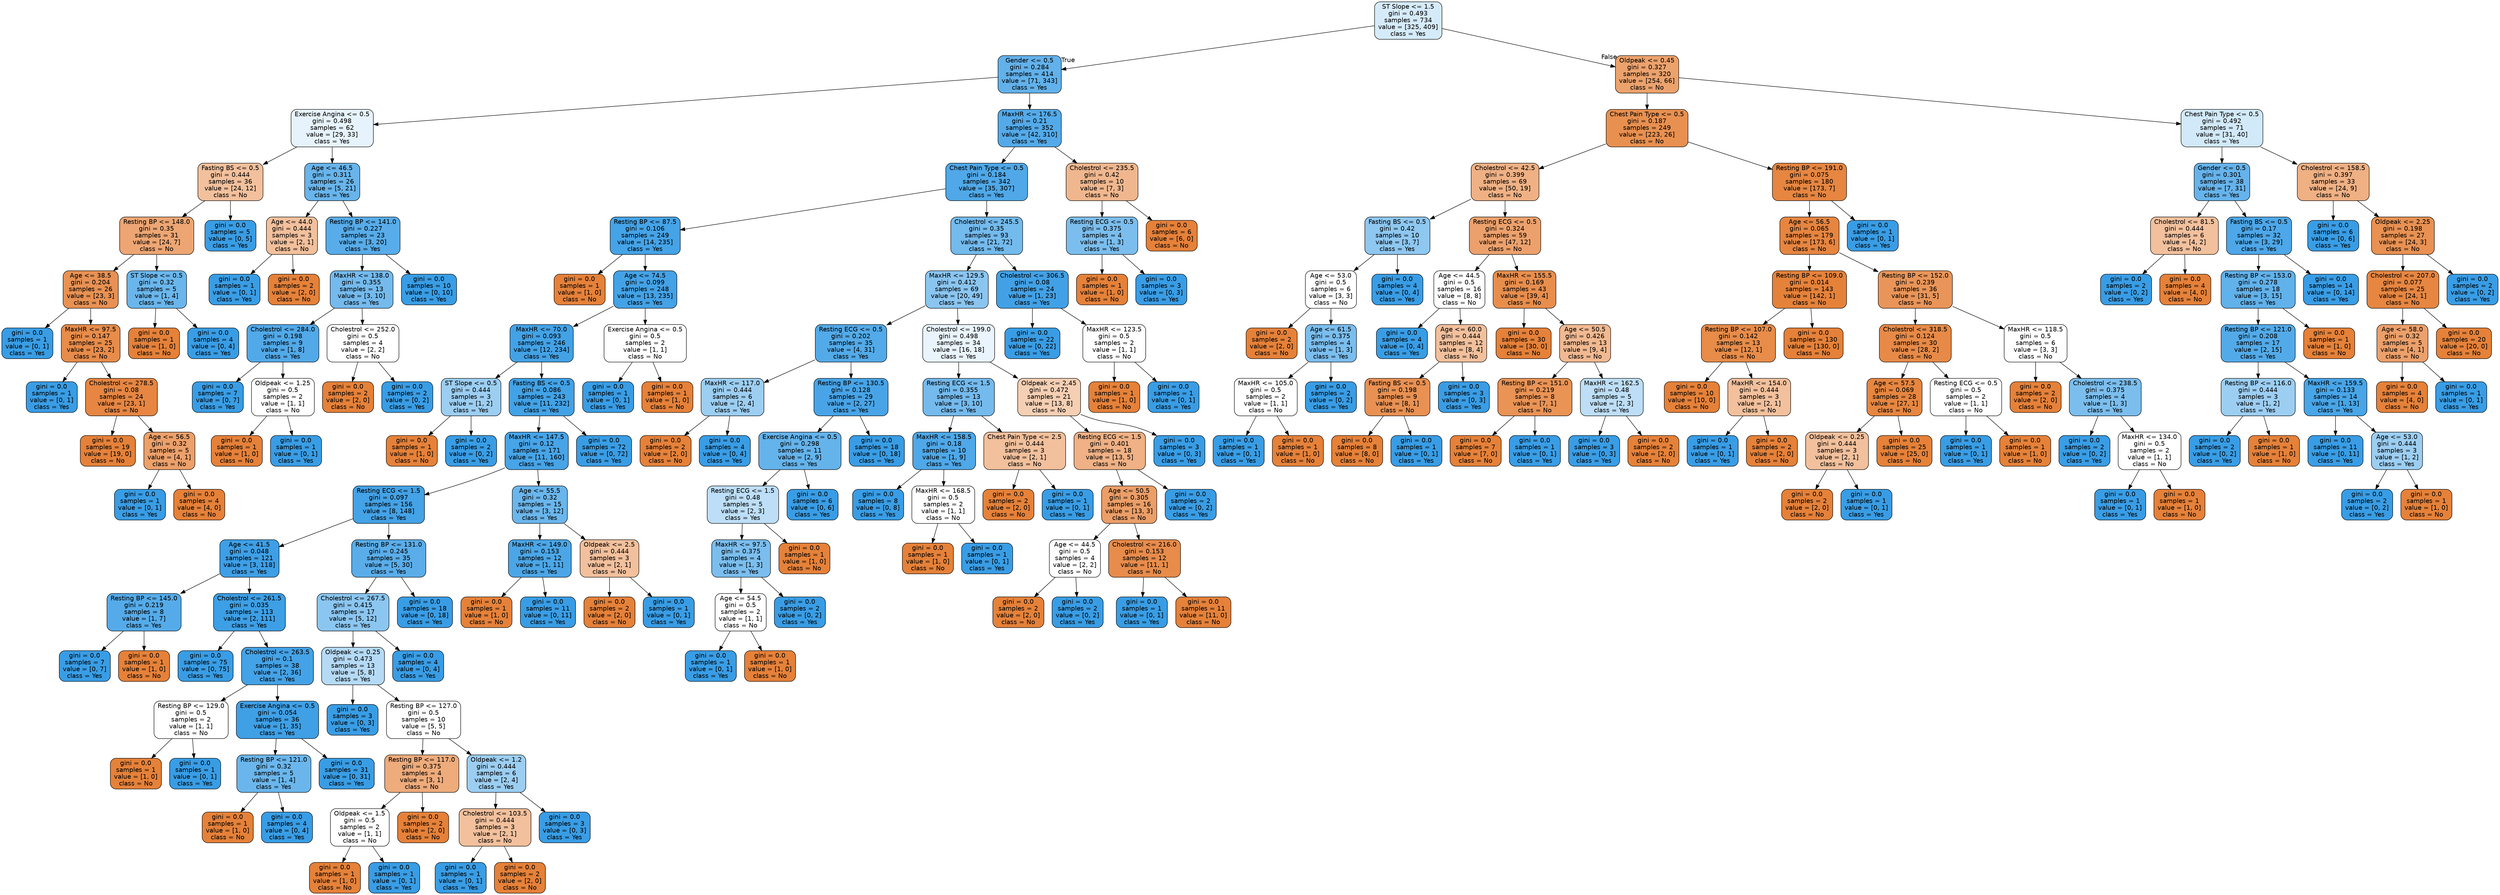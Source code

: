 digraph Tree {
node [shape=box, style="filled, rounded", color="black", fontname=helvetica] ;
edge [fontname=helvetica] ;
0 [label="ST Slope <= 1.5\ngini = 0.493\nsamples = 734\nvalue = [325, 409]\nclass = Yes", fillcolor="#d6ebfa"] ;
1 [label="Gender <= 0.5\ngini = 0.284\nsamples = 414\nvalue = [71, 343]\nclass = Yes", fillcolor="#62b1ea"] ;
0 -> 1 [labeldistance=2.5, labelangle=45, headlabel="True"] ;
2 [label="Exercise Angina <= 0.5\ngini = 0.498\nsamples = 62\nvalue = [29, 33]\nclass = Yes", fillcolor="#e7f3fc"] ;
1 -> 2 ;
3 [label="Fasting BS <= 0.5\ngini = 0.444\nsamples = 36\nvalue = [24, 12]\nclass = No", fillcolor="#f2c09c"] ;
2 -> 3 ;
4 [label="Resting BP <= 148.0\ngini = 0.35\nsamples = 31\nvalue = [24, 7]\nclass = No", fillcolor="#eda673"] ;
3 -> 4 ;
5 [label="Age <= 38.5\ngini = 0.204\nsamples = 26\nvalue = [23, 3]\nclass = No", fillcolor="#e89153"] ;
4 -> 5 ;
6 [label="gini = 0.0\nsamples = 1\nvalue = [0, 1]\nclass = Yes", fillcolor="#399de5"] ;
5 -> 6 ;
7 [label="MaxHR <= 97.5\ngini = 0.147\nsamples = 25\nvalue = [23, 2]\nclass = No", fillcolor="#e78c4a"] ;
5 -> 7 ;
8 [label="gini = 0.0\nsamples = 1\nvalue = [0, 1]\nclass = Yes", fillcolor="#399de5"] ;
7 -> 8 ;
9 [label="Cholestrol <= 278.5\ngini = 0.08\nsamples = 24\nvalue = [23, 1]\nclass = No", fillcolor="#e68642"] ;
7 -> 9 ;
10 [label="gini = 0.0\nsamples = 19\nvalue = [19, 0]\nclass = No", fillcolor="#e58139"] ;
9 -> 10 ;
11 [label="Age <= 56.5\ngini = 0.32\nsamples = 5\nvalue = [4, 1]\nclass = No", fillcolor="#eca06a"] ;
9 -> 11 ;
12 [label="gini = 0.0\nsamples = 1\nvalue = [0, 1]\nclass = Yes", fillcolor="#399de5"] ;
11 -> 12 ;
13 [label="gini = 0.0\nsamples = 4\nvalue = [4, 0]\nclass = No", fillcolor="#e58139"] ;
11 -> 13 ;
14 [label="ST Slope <= 0.5\ngini = 0.32\nsamples = 5\nvalue = [1, 4]\nclass = Yes", fillcolor="#6ab6ec"] ;
4 -> 14 ;
15 [label="gini = 0.0\nsamples = 1\nvalue = [1, 0]\nclass = No", fillcolor="#e58139"] ;
14 -> 15 ;
16 [label="gini = 0.0\nsamples = 4\nvalue = [0, 4]\nclass = Yes", fillcolor="#399de5"] ;
14 -> 16 ;
17 [label="gini = 0.0\nsamples = 5\nvalue = [0, 5]\nclass = Yes", fillcolor="#399de5"] ;
3 -> 17 ;
18 [label="Age <= 46.5\ngini = 0.311\nsamples = 26\nvalue = [5, 21]\nclass = Yes", fillcolor="#68b4eb"] ;
2 -> 18 ;
19 [label="Age <= 44.0\ngini = 0.444\nsamples = 3\nvalue = [2, 1]\nclass = No", fillcolor="#f2c09c"] ;
18 -> 19 ;
20 [label="gini = 0.0\nsamples = 1\nvalue = [0, 1]\nclass = Yes", fillcolor="#399de5"] ;
19 -> 20 ;
21 [label="gini = 0.0\nsamples = 2\nvalue = [2, 0]\nclass = No", fillcolor="#e58139"] ;
19 -> 21 ;
22 [label="Resting BP <= 141.0\ngini = 0.227\nsamples = 23\nvalue = [3, 20]\nclass = Yes", fillcolor="#57ace9"] ;
18 -> 22 ;
23 [label="MaxHR <= 138.0\ngini = 0.355\nsamples = 13\nvalue = [3, 10]\nclass = Yes", fillcolor="#74baed"] ;
22 -> 23 ;
24 [label="Cholestrol <= 284.0\ngini = 0.198\nsamples = 9\nvalue = [1, 8]\nclass = Yes", fillcolor="#52a9e8"] ;
23 -> 24 ;
25 [label="gini = 0.0\nsamples = 7\nvalue = [0, 7]\nclass = Yes", fillcolor="#399de5"] ;
24 -> 25 ;
26 [label="Oldpeak <= 1.25\ngini = 0.5\nsamples = 2\nvalue = [1, 1]\nclass = No", fillcolor="#ffffff"] ;
24 -> 26 ;
27 [label="gini = 0.0\nsamples = 1\nvalue = [1, 0]\nclass = No", fillcolor="#e58139"] ;
26 -> 27 ;
28 [label="gini = 0.0\nsamples = 1\nvalue = [0, 1]\nclass = Yes", fillcolor="#399de5"] ;
26 -> 28 ;
29 [label="Cholestrol <= 252.0\ngini = 0.5\nsamples = 4\nvalue = [2, 2]\nclass = No", fillcolor="#ffffff"] ;
23 -> 29 ;
30 [label="gini = 0.0\nsamples = 2\nvalue = [2, 0]\nclass = No", fillcolor="#e58139"] ;
29 -> 30 ;
31 [label="gini = 0.0\nsamples = 2\nvalue = [0, 2]\nclass = Yes", fillcolor="#399de5"] ;
29 -> 31 ;
32 [label="gini = 0.0\nsamples = 10\nvalue = [0, 10]\nclass = Yes", fillcolor="#399de5"] ;
22 -> 32 ;
33 [label="MaxHR <= 176.5\ngini = 0.21\nsamples = 352\nvalue = [42, 310]\nclass = Yes", fillcolor="#54aae9"] ;
1 -> 33 ;
34 [label="Chest Pain Type <= 0.5\ngini = 0.184\nsamples = 342\nvalue = [35, 307]\nclass = Yes", fillcolor="#50a8e8"] ;
33 -> 34 ;
35 [label="Resting BP <= 87.5\ngini = 0.106\nsamples = 249\nvalue = [14, 235]\nclass = Yes", fillcolor="#45a3e7"] ;
34 -> 35 ;
36 [label="gini = 0.0\nsamples = 1\nvalue = [1, 0]\nclass = No", fillcolor="#e58139"] ;
35 -> 36 ;
37 [label="Age <= 74.5\ngini = 0.099\nsamples = 248\nvalue = [13, 235]\nclass = Yes", fillcolor="#44a2e6"] ;
35 -> 37 ;
38 [label="MaxHR <= 70.0\ngini = 0.093\nsamples = 246\nvalue = [12, 234]\nclass = Yes", fillcolor="#43a2e6"] ;
37 -> 38 ;
39 [label="ST Slope <= 0.5\ngini = 0.444\nsamples = 3\nvalue = [1, 2]\nclass = Yes", fillcolor="#9ccef2"] ;
38 -> 39 ;
40 [label="gini = 0.0\nsamples = 1\nvalue = [1, 0]\nclass = No", fillcolor="#e58139"] ;
39 -> 40 ;
41 [label="gini = 0.0\nsamples = 2\nvalue = [0, 2]\nclass = Yes", fillcolor="#399de5"] ;
39 -> 41 ;
42 [label="Fasting BS <= 0.5\ngini = 0.086\nsamples = 243\nvalue = [11, 232]\nclass = Yes", fillcolor="#42a2e6"] ;
38 -> 42 ;
43 [label="MaxHR <= 147.5\ngini = 0.12\nsamples = 171\nvalue = [11, 160]\nclass = Yes", fillcolor="#47a4e7"] ;
42 -> 43 ;
44 [label="Resting ECG <= 1.5\ngini = 0.097\nsamples = 156\nvalue = [8, 148]\nclass = Yes", fillcolor="#44a2e6"] ;
43 -> 44 ;
45 [label="Age <= 41.5\ngini = 0.048\nsamples = 121\nvalue = [3, 118]\nclass = Yes", fillcolor="#3e9fe6"] ;
44 -> 45 ;
46 [label="Resting BP <= 145.0\ngini = 0.219\nsamples = 8\nvalue = [1, 7]\nclass = Yes", fillcolor="#55abe9"] ;
45 -> 46 ;
47 [label="gini = 0.0\nsamples = 7\nvalue = [0, 7]\nclass = Yes", fillcolor="#399de5"] ;
46 -> 47 ;
48 [label="gini = 0.0\nsamples = 1\nvalue = [1, 0]\nclass = No", fillcolor="#e58139"] ;
46 -> 48 ;
49 [label="Cholestrol <= 261.5\ngini = 0.035\nsamples = 113\nvalue = [2, 111]\nclass = Yes", fillcolor="#3d9fe5"] ;
45 -> 49 ;
50 [label="gini = 0.0\nsamples = 75\nvalue = [0, 75]\nclass = Yes", fillcolor="#399de5"] ;
49 -> 50 ;
51 [label="Cholestrol <= 263.5\ngini = 0.1\nsamples = 38\nvalue = [2, 36]\nclass = Yes", fillcolor="#44a2e6"] ;
49 -> 51 ;
52 [label="Resting BP <= 129.0\ngini = 0.5\nsamples = 2\nvalue = [1, 1]\nclass = No", fillcolor="#ffffff"] ;
51 -> 52 ;
53 [label="gini = 0.0\nsamples = 1\nvalue = [1, 0]\nclass = No", fillcolor="#e58139"] ;
52 -> 53 ;
54 [label="gini = 0.0\nsamples = 1\nvalue = [0, 1]\nclass = Yes", fillcolor="#399de5"] ;
52 -> 54 ;
55 [label="Exercise Angina <= 0.5\ngini = 0.054\nsamples = 36\nvalue = [1, 35]\nclass = Yes", fillcolor="#3fa0e6"] ;
51 -> 55 ;
56 [label="Resting BP <= 121.0\ngini = 0.32\nsamples = 5\nvalue = [1, 4]\nclass = Yes", fillcolor="#6ab6ec"] ;
55 -> 56 ;
57 [label="gini = 0.0\nsamples = 1\nvalue = [1, 0]\nclass = No", fillcolor="#e58139"] ;
56 -> 57 ;
58 [label="gini = 0.0\nsamples = 4\nvalue = [0, 4]\nclass = Yes", fillcolor="#399de5"] ;
56 -> 58 ;
59 [label="gini = 0.0\nsamples = 31\nvalue = [0, 31]\nclass = Yes", fillcolor="#399de5"] ;
55 -> 59 ;
60 [label="Resting BP <= 131.0\ngini = 0.245\nsamples = 35\nvalue = [5, 30]\nclass = Yes", fillcolor="#5aade9"] ;
44 -> 60 ;
61 [label="Cholestrol <= 267.5\ngini = 0.415\nsamples = 17\nvalue = [5, 12]\nclass = Yes", fillcolor="#8bc6f0"] ;
60 -> 61 ;
62 [label="Oldpeak <= 0.25\ngini = 0.473\nsamples = 13\nvalue = [5, 8]\nclass = Yes", fillcolor="#b5daf5"] ;
61 -> 62 ;
63 [label="gini = 0.0\nsamples = 3\nvalue = [0, 3]\nclass = Yes", fillcolor="#399de5"] ;
62 -> 63 ;
64 [label="Resting BP <= 127.0\ngini = 0.5\nsamples = 10\nvalue = [5, 5]\nclass = No", fillcolor="#ffffff"] ;
62 -> 64 ;
65 [label="Resting BP <= 117.0\ngini = 0.375\nsamples = 4\nvalue = [3, 1]\nclass = No", fillcolor="#eeab7b"] ;
64 -> 65 ;
66 [label="Oldpeak <= 1.5\ngini = 0.5\nsamples = 2\nvalue = [1, 1]\nclass = No", fillcolor="#ffffff"] ;
65 -> 66 ;
67 [label="gini = 0.0\nsamples = 1\nvalue = [1, 0]\nclass = No", fillcolor="#e58139"] ;
66 -> 67 ;
68 [label="gini = 0.0\nsamples = 1\nvalue = [0, 1]\nclass = Yes", fillcolor="#399de5"] ;
66 -> 68 ;
69 [label="gini = 0.0\nsamples = 2\nvalue = [2, 0]\nclass = No", fillcolor="#e58139"] ;
65 -> 69 ;
70 [label="Oldpeak <= 1.2\ngini = 0.444\nsamples = 6\nvalue = [2, 4]\nclass = Yes", fillcolor="#9ccef2"] ;
64 -> 70 ;
71 [label="Cholestrol <= 103.5\ngini = 0.444\nsamples = 3\nvalue = [2, 1]\nclass = No", fillcolor="#f2c09c"] ;
70 -> 71 ;
72 [label="gini = 0.0\nsamples = 1\nvalue = [0, 1]\nclass = Yes", fillcolor="#399de5"] ;
71 -> 72 ;
73 [label="gini = 0.0\nsamples = 2\nvalue = [2, 0]\nclass = No", fillcolor="#e58139"] ;
71 -> 73 ;
74 [label="gini = 0.0\nsamples = 3\nvalue = [0, 3]\nclass = Yes", fillcolor="#399de5"] ;
70 -> 74 ;
75 [label="gini = 0.0\nsamples = 4\nvalue = [0, 4]\nclass = Yes", fillcolor="#399de5"] ;
61 -> 75 ;
76 [label="gini = 0.0\nsamples = 18\nvalue = [0, 18]\nclass = Yes", fillcolor="#399de5"] ;
60 -> 76 ;
77 [label="Age <= 55.5\ngini = 0.32\nsamples = 15\nvalue = [3, 12]\nclass = Yes", fillcolor="#6ab6ec"] ;
43 -> 77 ;
78 [label="MaxHR <= 149.0\ngini = 0.153\nsamples = 12\nvalue = [1, 11]\nclass = Yes", fillcolor="#4ba6e7"] ;
77 -> 78 ;
79 [label="gini = 0.0\nsamples = 1\nvalue = [1, 0]\nclass = No", fillcolor="#e58139"] ;
78 -> 79 ;
80 [label="gini = 0.0\nsamples = 11\nvalue = [0, 11]\nclass = Yes", fillcolor="#399de5"] ;
78 -> 80 ;
81 [label="Oldpeak <= 2.5\ngini = 0.444\nsamples = 3\nvalue = [2, 1]\nclass = No", fillcolor="#f2c09c"] ;
77 -> 81 ;
82 [label="gini = 0.0\nsamples = 2\nvalue = [2, 0]\nclass = No", fillcolor="#e58139"] ;
81 -> 82 ;
83 [label="gini = 0.0\nsamples = 1\nvalue = [0, 1]\nclass = Yes", fillcolor="#399de5"] ;
81 -> 83 ;
84 [label="gini = 0.0\nsamples = 72\nvalue = [0, 72]\nclass = Yes", fillcolor="#399de5"] ;
42 -> 84 ;
85 [label="Exercise Angina <= 0.5\ngini = 0.5\nsamples = 2\nvalue = [1, 1]\nclass = No", fillcolor="#ffffff"] ;
37 -> 85 ;
86 [label="gini = 0.0\nsamples = 1\nvalue = [0, 1]\nclass = Yes", fillcolor="#399de5"] ;
85 -> 86 ;
87 [label="gini = 0.0\nsamples = 1\nvalue = [1, 0]\nclass = No", fillcolor="#e58139"] ;
85 -> 87 ;
88 [label="Cholestrol <= 245.5\ngini = 0.35\nsamples = 93\nvalue = [21, 72]\nclass = Yes", fillcolor="#73baed"] ;
34 -> 88 ;
89 [label="MaxHR <= 129.5\ngini = 0.412\nsamples = 69\nvalue = [20, 49]\nclass = Yes", fillcolor="#8ac5f0"] ;
88 -> 89 ;
90 [label="Resting ECG <= 0.5\ngini = 0.202\nsamples = 35\nvalue = [4, 31]\nclass = Yes", fillcolor="#53aae8"] ;
89 -> 90 ;
91 [label="MaxHR <= 117.0\ngini = 0.444\nsamples = 6\nvalue = [2, 4]\nclass = Yes", fillcolor="#9ccef2"] ;
90 -> 91 ;
92 [label="gini = 0.0\nsamples = 2\nvalue = [2, 0]\nclass = No", fillcolor="#e58139"] ;
91 -> 92 ;
93 [label="gini = 0.0\nsamples = 4\nvalue = [0, 4]\nclass = Yes", fillcolor="#399de5"] ;
91 -> 93 ;
94 [label="Resting BP <= 130.5\ngini = 0.128\nsamples = 29\nvalue = [2, 27]\nclass = Yes", fillcolor="#48a4e7"] ;
90 -> 94 ;
95 [label="Exercise Angina <= 0.5\ngini = 0.298\nsamples = 11\nvalue = [2, 9]\nclass = Yes", fillcolor="#65b3eb"] ;
94 -> 95 ;
96 [label="Resting ECG <= 1.5\ngini = 0.48\nsamples = 5\nvalue = [2, 3]\nclass = Yes", fillcolor="#bddef6"] ;
95 -> 96 ;
97 [label="MaxHR <= 97.5\ngini = 0.375\nsamples = 4\nvalue = [1, 3]\nclass = Yes", fillcolor="#7bbeee"] ;
96 -> 97 ;
98 [label="Age <= 54.5\ngini = 0.5\nsamples = 2\nvalue = [1, 1]\nclass = No", fillcolor="#ffffff"] ;
97 -> 98 ;
99 [label="gini = 0.0\nsamples = 1\nvalue = [0, 1]\nclass = Yes", fillcolor="#399de5"] ;
98 -> 99 ;
100 [label="gini = 0.0\nsamples = 1\nvalue = [1, 0]\nclass = No", fillcolor="#e58139"] ;
98 -> 100 ;
101 [label="gini = 0.0\nsamples = 2\nvalue = [0, 2]\nclass = Yes", fillcolor="#399de5"] ;
97 -> 101 ;
102 [label="gini = 0.0\nsamples = 1\nvalue = [1, 0]\nclass = No", fillcolor="#e58139"] ;
96 -> 102 ;
103 [label="gini = 0.0\nsamples = 6\nvalue = [0, 6]\nclass = Yes", fillcolor="#399de5"] ;
95 -> 103 ;
104 [label="gini = 0.0\nsamples = 18\nvalue = [0, 18]\nclass = Yes", fillcolor="#399de5"] ;
94 -> 104 ;
105 [label="Cholestrol <= 199.0\ngini = 0.498\nsamples = 34\nvalue = [16, 18]\nclass = Yes", fillcolor="#e9f4fc"] ;
89 -> 105 ;
106 [label="Resting ECG <= 1.5\ngini = 0.355\nsamples = 13\nvalue = [3, 10]\nclass = Yes", fillcolor="#74baed"] ;
105 -> 106 ;
107 [label="MaxHR <= 158.5\ngini = 0.18\nsamples = 10\nvalue = [1, 9]\nclass = Yes", fillcolor="#4fa8e8"] ;
106 -> 107 ;
108 [label="gini = 0.0\nsamples = 8\nvalue = [0, 8]\nclass = Yes", fillcolor="#399de5"] ;
107 -> 108 ;
109 [label="MaxHR <= 168.5\ngini = 0.5\nsamples = 2\nvalue = [1, 1]\nclass = No", fillcolor="#ffffff"] ;
107 -> 109 ;
110 [label="gini = 0.0\nsamples = 1\nvalue = [1, 0]\nclass = No", fillcolor="#e58139"] ;
109 -> 110 ;
111 [label="gini = 0.0\nsamples = 1\nvalue = [0, 1]\nclass = Yes", fillcolor="#399de5"] ;
109 -> 111 ;
112 [label="Chest Pain Type <= 2.5\ngini = 0.444\nsamples = 3\nvalue = [2, 1]\nclass = No", fillcolor="#f2c09c"] ;
106 -> 112 ;
113 [label="gini = 0.0\nsamples = 2\nvalue = [2, 0]\nclass = No", fillcolor="#e58139"] ;
112 -> 113 ;
114 [label="gini = 0.0\nsamples = 1\nvalue = [0, 1]\nclass = Yes", fillcolor="#399de5"] ;
112 -> 114 ;
115 [label="Oldpeak <= 2.45\ngini = 0.472\nsamples = 21\nvalue = [13, 8]\nclass = No", fillcolor="#f5cfb3"] ;
105 -> 115 ;
116 [label="Resting ECG <= 1.5\ngini = 0.401\nsamples = 18\nvalue = [13, 5]\nclass = No", fillcolor="#efb185"] ;
115 -> 116 ;
117 [label="Age <= 50.5\ngini = 0.305\nsamples = 16\nvalue = [13, 3]\nclass = No", fillcolor="#eb9e67"] ;
116 -> 117 ;
118 [label="Age <= 44.5\ngini = 0.5\nsamples = 4\nvalue = [2, 2]\nclass = No", fillcolor="#ffffff"] ;
117 -> 118 ;
119 [label="gini = 0.0\nsamples = 2\nvalue = [2, 0]\nclass = No", fillcolor="#e58139"] ;
118 -> 119 ;
120 [label="gini = 0.0\nsamples = 2\nvalue = [0, 2]\nclass = Yes", fillcolor="#399de5"] ;
118 -> 120 ;
121 [label="Cholestrol <= 216.0\ngini = 0.153\nsamples = 12\nvalue = [11, 1]\nclass = No", fillcolor="#e78c4b"] ;
117 -> 121 ;
122 [label="gini = 0.0\nsamples = 1\nvalue = [0, 1]\nclass = Yes", fillcolor="#399de5"] ;
121 -> 122 ;
123 [label="gini = 0.0\nsamples = 11\nvalue = [11, 0]\nclass = No", fillcolor="#e58139"] ;
121 -> 123 ;
124 [label="gini = 0.0\nsamples = 2\nvalue = [0, 2]\nclass = Yes", fillcolor="#399de5"] ;
116 -> 124 ;
125 [label="gini = 0.0\nsamples = 3\nvalue = [0, 3]\nclass = Yes", fillcolor="#399de5"] ;
115 -> 125 ;
126 [label="Cholestrol <= 306.5\ngini = 0.08\nsamples = 24\nvalue = [1, 23]\nclass = Yes", fillcolor="#42a1e6"] ;
88 -> 126 ;
127 [label="gini = 0.0\nsamples = 22\nvalue = [0, 22]\nclass = Yes", fillcolor="#399de5"] ;
126 -> 127 ;
128 [label="MaxHR <= 123.5\ngini = 0.5\nsamples = 2\nvalue = [1, 1]\nclass = No", fillcolor="#ffffff"] ;
126 -> 128 ;
129 [label="gini = 0.0\nsamples = 1\nvalue = [1, 0]\nclass = No", fillcolor="#e58139"] ;
128 -> 129 ;
130 [label="gini = 0.0\nsamples = 1\nvalue = [0, 1]\nclass = Yes", fillcolor="#399de5"] ;
128 -> 130 ;
131 [label="Cholestrol <= 235.5\ngini = 0.42\nsamples = 10\nvalue = [7, 3]\nclass = No", fillcolor="#f0b78e"] ;
33 -> 131 ;
132 [label="Resting ECG <= 0.5\ngini = 0.375\nsamples = 4\nvalue = [1, 3]\nclass = Yes", fillcolor="#7bbeee"] ;
131 -> 132 ;
133 [label="gini = 0.0\nsamples = 1\nvalue = [1, 0]\nclass = No", fillcolor="#e58139"] ;
132 -> 133 ;
134 [label="gini = 0.0\nsamples = 3\nvalue = [0, 3]\nclass = Yes", fillcolor="#399de5"] ;
132 -> 134 ;
135 [label="gini = 0.0\nsamples = 6\nvalue = [6, 0]\nclass = No", fillcolor="#e58139"] ;
131 -> 135 ;
136 [label="Oldpeak <= 0.45\ngini = 0.327\nsamples = 320\nvalue = [254, 66]\nclass = No", fillcolor="#eca26c"] ;
0 -> 136 [labeldistance=2.5, labelangle=-45, headlabel="False"] ;
137 [label="Chest Pain Type <= 0.5\ngini = 0.187\nsamples = 249\nvalue = [223, 26]\nclass = No", fillcolor="#e89050"] ;
136 -> 137 ;
138 [label="Cholestrol <= 42.5\ngini = 0.399\nsamples = 69\nvalue = [50, 19]\nclass = No", fillcolor="#efb184"] ;
137 -> 138 ;
139 [label="Fasting BS <= 0.5\ngini = 0.42\nsamples = 10\nvalue = [3, 7]\nclass = Yes", fillcolor="#8ec7f0"] ;
138 -> 139 ;
140 [label="Age <= 53.0\ngini = 0.5\nsamples = 6\nvalue = [3, 3]\nclass = No", fillcolor="#ffffff"] ;
139 -> 140 ;
141 [label="gini = 0.0\nsamples = 2\nvalue = [2, 0]\nclass = No", fillcolor="#e58139"] ;
140 -> 141 ;
142 [label="Age <= 61.5\ngini = 0.375\nsamples = 4\nvalue = [1, 3]\nclass = Yes", fillcolor="#7bbeee"] ;
140 -> 142 ;
143 [label="MaxHR <= 105.0\ngini = 0.5\nsamples = 2\nvalue = [1, 1]\nclass = No", fillcolor="#ffffff"] ;
142 -> 143 ;
144 [label="gini = 0.0\nsamples = 1\nvalue = [0, 1]\nclass = Yes", fillcolor="#399de5"] ;
143 -> 144 ;
145 [label="gini = 0.0\nsamples = 1\nvalue = [1, 0]\nclass = No", fillcolor="#e58139"] ;
143 -> 145 ;
146 [label="gini = 0.0\nsamples = 2\nvalue = [0, 2]\nclass = Yes", fillcolor="#399de5"] ;
142 -> 146 ;
147 [label="gini = 0.0\nsamples = 4\nvalue = [0, 4]\nclass = Yes", fillcolor="#399de5"] ;
139 -> 147 ;
148 [label="Resting ECG <= 0.5\ngini = 0.324\nsamples = 59\nvalue = [47, 12]\nclass = No", fillcolor="#eca16c"] ;
138 -> 148 ;
149 [label="Age <= 44.5\ngini = 0.5\nsamples = 16\nvalue = [8, 8]\nclass = No", fillcolor="#ffffff"] ;
148 -> 149 ;
150 [label="gini = 0.0\nsamples = 4\nvalue = [0, 4]\nclass = Yes", fillcolor="#399de5"] ;
149 -> 150 ;
151 [label="Age <= 60.0\ngini = 0.444\nsamples = 12\nvalue = [8, 4]\nclass = No", fillcolor="#f2c09c"] ;
149 -> 151 ;
152 [label="Fasting BS <= 0.5\ngini = 0.198\nsamples = 9\nvalue = [8, 1]\nclass = No", fillcolor="#e89152"] ;
151 -> 152 ;
153 [label="gini = 0.0\nsamples = 8\nvalue = [8, 0]\nclass = No", fillcolor="#e58139"] ;
152 -> 153 ;
154 [label="gini = 0.0\nsamples = 1\nvalue = [0, 1]\nclass = Yes", fillcolor="#399de5"] ;
152 -> 154 ;
155 [label="gini = 0.0\nsamples = 3\nvalue = [0, 3]\nclass = Yes", fillcolor="#399de5"] ;
151 -> 155 ;
156 [label="MaxHR <= 155.5\ngini = 0.169\nsamples = 43\nvalue = [39, 4]\nclass = No", fillcolor="#e88e4d"] ;
148 -> 156 ;
157 [label="gini = 0.0\nsamples = 30\nvalue = [30, 0]\nclass = No", fillcolor="#e58139"] ;
156 -> 157 ;
158 [label="Age <= 50.5\ngini = 0.426\nsamples = 13\nvalue = [9, 4]\nclass = No", fillcolor="#f1b991"] ;
156 -> 158 ;
159 [label="Resting BP <= 151.0\ngini = 0.219\nsamples = 8\nvalue = [7, 1]\nclass = No", fillcolor="#e99355"] ;
158 -> 159 ;
160 [label="gini = 0.0\nsamples = 7\nvalue = [7, 0]\nclass = No", fillcolor="#e58139"] ;
159 -> 160 ;
161 [label="gini = 0.0\nsamples = 1\nvalue = [0, 1]\nclass = Yes", fillcolor="#399de5"] ;
159 -> 161 ;
162 [label="MaxHR <= 162.5\ngini = 0.48\nsamples = 5\nvalue = [2, 3]\nclass = Yes", fillcolor="#bddef6"] ;
158 -> 162 ;
163 [label="gini = 0.0\nsamples = 3\nvalue = [0, 3]\nclass = Yes", fillcolor="#399de5"] ;
162 -> 163 ;
164 [label="gini = 0.0\nsamples = 2\nvalue = [2, 0]\nclass = No", fillcolor="#e58139"] ;
162 -> 164 ;
165 [label="Resting BP <= 191.0\ngini = 0.075\nsamples = 180\nvalue = [173, 7]\nclass = No", fillcolor="#e68641"] ;
137 -> 165 ;
166 [label="Age <= 56.5\ngini = 0.065\nsamples = 179\nvalue = [173, 6]\nclass = No", fillcolor="#e68540"] ;
165 -> 166 ;
167 [label="Resting BP <= 109.0\ngini = 0.014\nsamples = 143\nvalue = [142, 1]\nclass = No", fillcolor="#e5823a"] ;
166 -> 167 ;
168 [label="Resting BP <= 107.0\ngini = 0.142\nsamples = 13\nvalue = [12, 1]\nclass = No", fillcolor="#e78c49"] ;
167 -> 168 ;
169 [label="gini = 0.0\nsamples = 10\nvalue = [10, 0]\nclass = No", fillcolor="#e58139"] ;
168 -> 169 ;
170 [label="MaxHR <= 154.0\ngini = 0.444\nsamples = 3\nvalue = [2, 1]\nclass = No", fillcolor="#f2c09c"] ;
168 -> 170 ;
171 [label="gini = 0.0\nsamples = 1\nvalue = [0, 1]\nclass = Yes", fillcolor="#399de5"] ;
170 -> 171 ;
172 [label="gini = 0.0\nsamples = 2\nvalue = [2, 0]\nclass = No", fillcolor="#e58139"] ;
170 -> 172 ;
173 [label="gini = 0.0\nsamples = 130\nvalue = [130, 0]\nclass = No", fillcolor="#e58139"] ;
167 -> 173 ;
174 [label="Resting BP <= 152.0\ngini = 0.239\nsamples = 36\nvalue = [31, 5]\nclass = No", fillcolor="#e99559"] ;
166 -> 174 ;
175 [label="Cholestrol <= 318.5\ngini = 0.124\nsamples = 30\nvalue = [28, 2]\nclass = No", fillcolor="#e78a47"] ;
174 -> 175 ;
176 [label="Age <= 57.5\ngini = 0.069\nsamples = 28\nvalue = [27, 1]\nclass = No", fillcolor="#e68640"] ;
175 -> 176 ;
177 [label="Oldpeak <= 0.25\ngini = 0.444\nsamples = 3\nvalue = [2, 1]\nclass = No", fillcolor="#f2c09c"] ;
176 -> 177 ;
178 [label="gini = 0.0\nsamples = 2\nvalue = [2, 0]\nclass = No", fillcolor="#e58139"] ;
177 -> 178 ;
179 [label="gini = 0.0\nsamples = 1\nvalue = [0, 1]\nclass = Yes", fillcolor="#399de5"] ;
177 -> 179 ;
180 [label="gini = 0.0\nsamples = 25\nvalue = [25, 0]\nclass = No", fillcolor="#e58139"] ;
176 -> 180 ;
181 [label="Resting ECG <= 0.5\ngini = 0.5\nsamples = 2\nvalue = [1, 1]\nclass = No", fillcolor="#ffffff"] ;
175 -> 181 ;
182 [label="gini = 0.0\nsamples = 1\nvalue = [0, 1]\nclass = Yes", fillcolor="#399de5"] ;
181 -> 182 ;
183 [label="gini = 0.0\nsamples = 1\nvalue = [1, 0]\nclass = No", fillcolor="#e58139"] ;
181 -> 183 ;
184 [label="MaxHR <= 118.5\ngini = 0.5\nsamples = 6\nvalue = [3, 3]\nclass = No", fillcolor="#ffffff"] ;
174 -> 184 ;
185 [label="gini = 0.0\nsamples = 2\nvalue = [2, 0]\nclass = No", fillcolor="#e58139"] ;
184 -> 185 ;
186 [label="Cholestrol <= 238.5\ngini = 0.375\nsamples = 4\nvalue = [1, 3]\nclass = Yes", fillcolor="#7bbeee"] ;
184 -> 186 ;
187 [label="gini = 0.0\nsamples = 2\nvalue = [0, 2]\nclass = Yes", fillcolor="#399de5"] ;
186 -> 187 ;
188 [label="MaxHR <= 134.0\ngini = 0.5\nsamples = 2\nvalue = [1, 1]\nclass = No", fillcolor="#ffffff"] ;
186 -> 188 ;
189 [label="gini = 0.0\nsamples = 1\nvalue = [0, 1]\nclass = Yes", fillcolor="#399de5"] ;
188 -> 189 ;
190 [label="gini = 0.0\nsamples = 1\nvalue = [1, 0]\nclass = No", fillcolor="#e58139"] ;
188 -> 190 ;
191 [label="gini = 0.0\nsamples = 1\nvalue = [0, 1]\nclass = Yes", fillcolor="#399de5"] ;
165 -> 191 ;
192 [label="Chest Pain Type <= 0.5\ngini = 0.492\nsamples = 71\nvalue = [31, 40]\nclass = Yes", fillcolor="#d2e9f9"] ;
136 -> 192 ;
193 [label="Gender <= 0.5\ngini = 0.301\nsamples = 38\nvalue = [7, 31]\nclass = Yes", fillcolor="#66b3eb"] ;
192 -> 193 ;
194 [label="Cholestrol <= 81.5\ngini = 0.444\nsamples = 6\nvalue = [4, 2]\nclass = No", fillcolor="#f2c09c"] ;
193 -> 194 ;
195 [label="gini = 0.0\nsamples = 2\nvalue = [0, 2]\nclass = Yes", fillcolor="#399de5"] ;
194 -> 195 ;
196 [label="gini = 0.0\nsamples = 4\nvalue = [4, 0]\nclass = No", fillcolor="#e58139"] ;
194 -> 196 ;
197 [label="Fasting BS <= 0.5\ngini = 0.17\nsamples = 32\nvalue = [3, 29]\nclass = Yes", fillcolor="#4da7e8"] ;
193 -> 197 ;
198 [label="Resting BP <= 153.0\ngini = 0.278\nsamples = 18\nvalue = [3, 15]\nclass = Yes", fillcolor="#61b1ea"] ;
197 -> 198 ;
199 [label="Resting BP <= 121.0\ngini = 0.208\nsamples = 17\nvalue = [2, 15]\nclass = Yes", fillcolor="#53aae8"] ;
198 -> 199 ;
200 [label="Resting BP <= 116.0\ngini = 0.444\nsamples = 3\nvalue = [1, 2]\nclass = Yes", fillcolor="#9ccef2"] ;
199 -> 200 ;
201 [label="gini = 0.0\nsamples = 2\nvalue = [0, 2]\nclass = Yes", fillcolor="#399de5"] ;
200 -> 201 ;
202 [label="gini = 0.0\nsamples = 1\nvalue = [1, 0]\nclass = No", fillcolor="#e58139"] ;
200 -> 202 ;
203 [label="MaxHR <= 159.5\ngini = 0.133\nsamples = 14\nvalue = [1, 13]\nclass = Yes", fillcolor="#48a5e7"] ;
199 -> 203 ;
204 [label="gini = 0.0\nsamples = 11\nvalue = [0, 11]\nclass = Yes", fillcolor="#399de5"] ;
203 -> 204 ;
205 [label="Age <= 53.0\ngini = 0.444\nsamples = 3\nvalue = [1, 2]\nclass = Yes", fillcolor="#9ccef2"] ;
203 -> 205 ;
206 [label="gini = 0.0\nsamples = 2\nvalue = [0, 2]\nclass = Yes", fillcolor="#399de5"] ;
205 -> 206 ;
207 [label="gini = 0.0\nsamples = 1\nvalue = [1, 0]\nclass = No", fillcolor="#e58139"] ;
205 -> 207 ;
208 [label="gini = 0.0\nsamples = 1\nvalue = [1, 0]\nclass = No", fillcolor="#e58139"] ;
198 -> 208 ;
209 [label="gini = 0.0\nsamples = 14\nvalue = [0, 14]\nclass = Yes", fillcolor="#399de5"] ;
197 -> 209 ;
210 [label="Cholestrol <= 158.5\ngini = 0.397\nsamples = 33\nvalue = [24, 9]\nclass = No", fillcolor="#efb083"] ;
192 -> 210 ;
211 [label="gini = 0.0\nsamples = 6\nvalue = [0, 6]\nclass = Yes", fillcolor="#399de5"] ;
210 -> 211 ;
212 [label="Oldpeak <= 2.25\ngini = 0.198\nsamples = 27\nvalue = [24, 3]\nclass = No", fillcolor="#e89152"] ;
210 -> 212 ;
213 [label="Cholestrol <= 207.0\ngini = 0.077\nsamples = 25\nvalue = [24, 1]\nclass = No", fillcolor="#e68641"] ;
212 -> 213 ;
214 [label="Age <= 58.0\ngini = 0.32\nsamples = 5\nvalue = [4, 1]\nclass = No", fillcolor="#eca06a"] ;
213 -> 214 ;
215 [label="gini = 0.0\nsamples = 4\nvalue = [4, 0]\nclass = No", fillcolor="#e58139"] ;
214 -> 215 ;
216 [label="gini = 0.0\nsamples = 1\nvalue = [0, 1]\nclass = Yes", fillcolor="#399de5"] ;
214 -> 216 ;
217 [label="gini = 0.0\nsamples = 20\nvalue = [20, 0]\nclass = No", fillcolor="#e58139"] ;
213 -> 217 ;
218 [label="gini = 0.0\nsamples = 2\nvalue = [0, 2]\nclass = Yes", fillcolor="#399de5"] ;
212 -> 218 ;
}